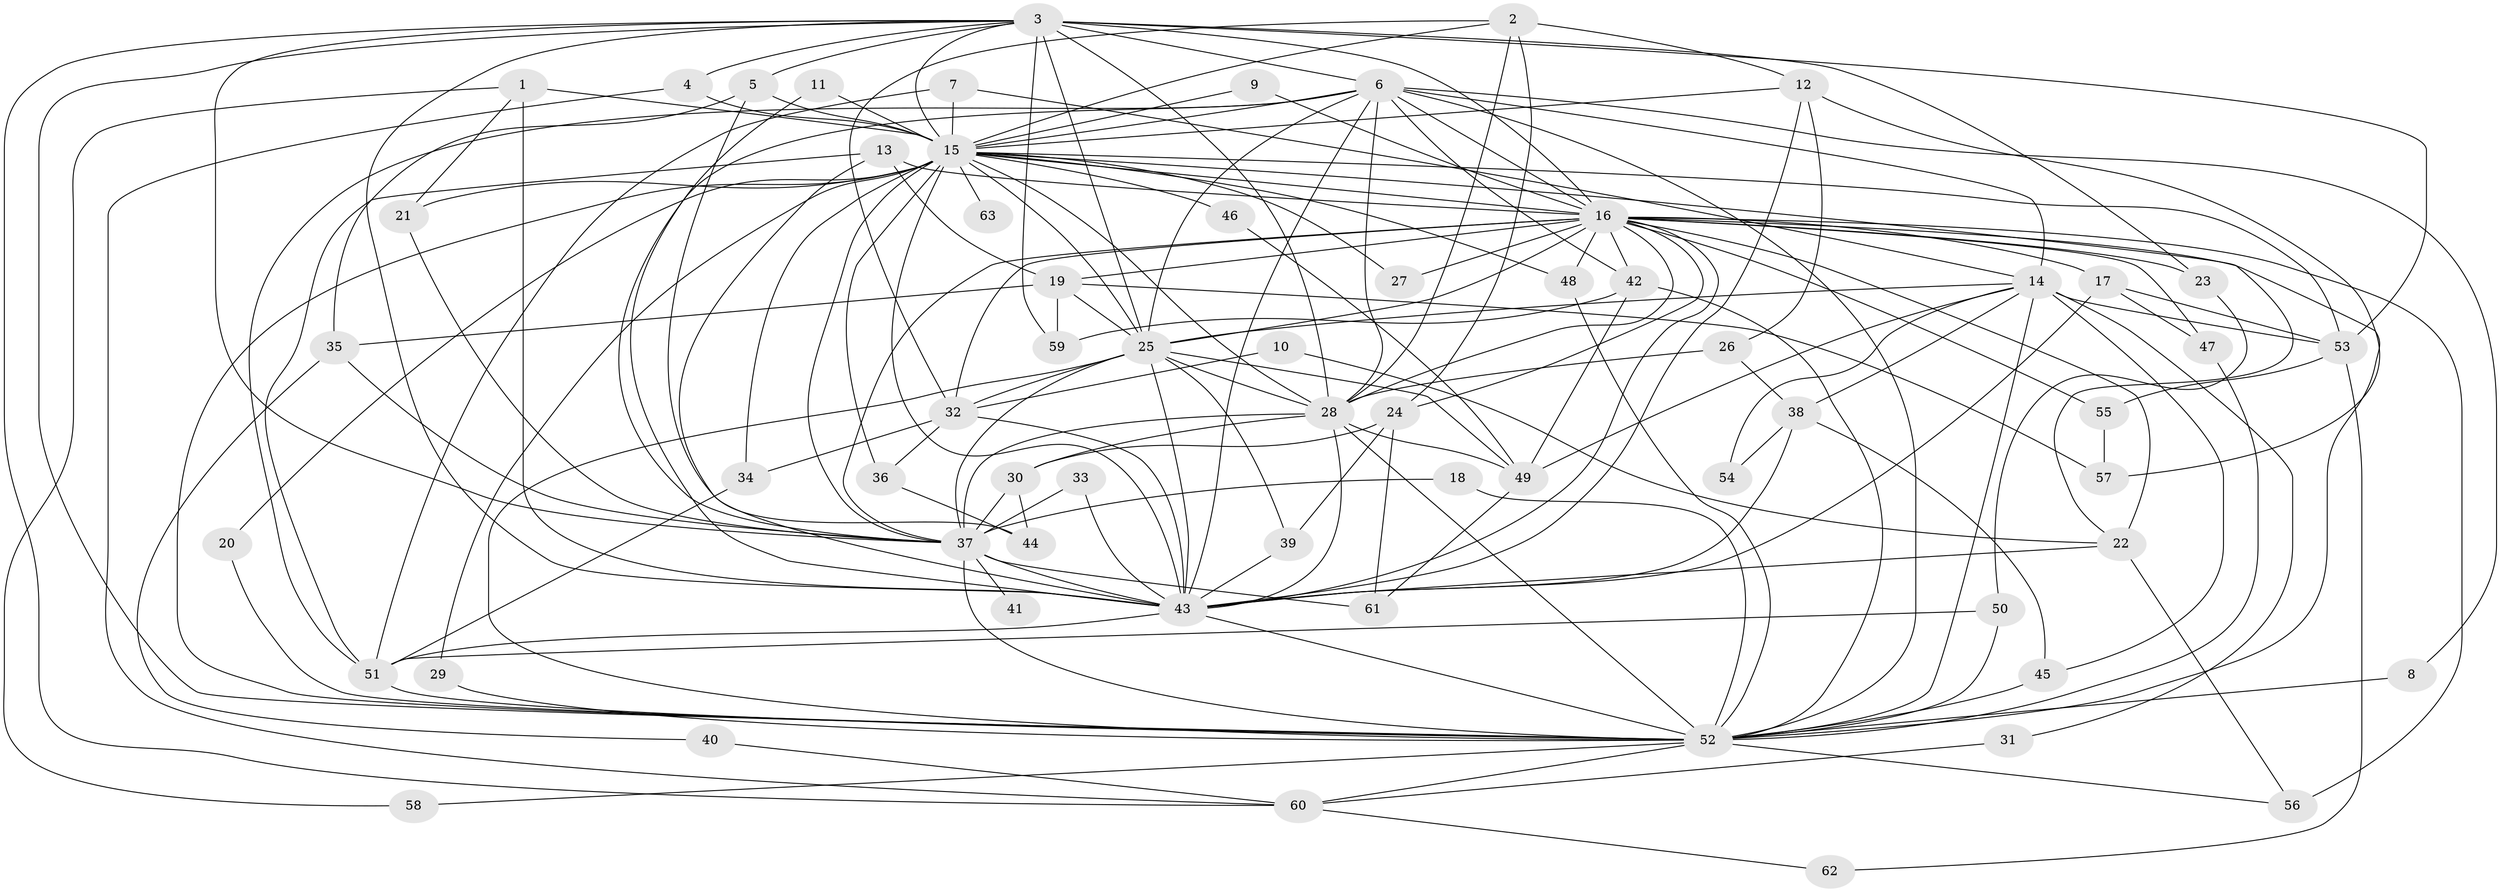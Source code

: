 // original degree distribution, {27: 0.007936507936507936, 21: 0.015873015873015872, 35: 0.007936507936507936, 28: 0.007936507936507936, 13: 0.007936507936507936, 20: 0.015873015873015872, 18: 0.007936507936507936, 19: 0.007936507936507936, 2: 0.5634920634920635, 6: 0.031746031746031744, 7: 0.015873015873015872, 5: 0.06349206349206349, 3: 0.1746031746031746, 10: 0.007936507936507936, 8: 0.007936507936507936, 4: 0.05555555555555555}
// Generated by graph-tools (version 1.1) at 2025/01/03/09/25 03:01:35]
// undirected, 63 vertices, 172 edges
graph export_dot {
graph [start="1"]
  node [color=gray90,style=filled];
  1;
  2;
  3;
  4;
  5;
  6;
  7;
  8;
  9;
  10;
  11;
  12;
  13;
  14;
  15;
  16;
  17;
  18;
  19;
  20;
  21;
  22;
  23;
  24;
  25;
  26;
  27;
  28;
  29;
  30;
  31;
  32;
  33;
  34;
  35;
  36;
  37;
  38;
  39;
  40;
  41;
  42;
  43;
  44;
  45;
  46;
  47;
  48;
  49;
  50;
  51;
  52;
  53;
  54;
  55;
  56;
  57;
  58;
  59;
  60;
  61;
  62;
  63;
  1 -- 15 [weight=1.0];
  1 -- 21 [weight=1.0];
  1 -- 43 [weight=3.0];
  1 -- 58 [weight=1.0];
  2 -- 12 [weight=1.0];
  2 -- 15 [weight=1.0];
  2 -- 24 [weight=1.0];
  2 -- 28 [weight=1.0];
  2 -- 32 [weight=1.0];
  3 -- 4 [weight=1.0];
  3 -- 5 [weight=1.0];
  3 -- 6 [weight=1.0];
  3 -- 15 [weight=1.0];
  3 -- 16 [weight=2.0];
  3 -- 23 [weight=1.0];
  3 -- 25 [weight=2.0];
  3 -- 28 [weight=1.0];
  3 -- 37 [weight=1.0];
  3 -- 43 [weight=2.0];
  3 -- 52 [weight=3.0];
  3 -- 53 [weight=3.0];
  3 -- 59 [weight=1.0];
  3 -- 60 [weight=1.0];
  4 -- 15 [weight=1.0];
  4 -- 60 [weight=1.0];
  5 -- 15 [weight=2.0];
  5 -- 35 [weight=1.0];
  5 -- 44 [weight=1.0];
  6 -- 8 [weight=1.0];
  6 -- 14 [weight=1.0];
  6 -- 15 [weight=1.0];
  6 -- 16 [weight=1.0];
  6 -- 25 [weight=1.0];
  6 -- 28 [weight=2.0];
  6 -- 37 [weight=1.0];
  6 -- 42 [weight=1.0];
  6 -- 43 [weight=2.0];
  6 -- 51 [weight=1.0];
  6 -- 52 [weight=1.0];
  7 -- 14 [weight=1.0];
  7 -- 15 [weight=1.0];
  7 -- 51 [weight=1.0];
  8 -- 52 [weight=2.0];
  9 -- 15 [weight=1.0];
  9 -- 16 [weight=1.0];
  10 -- 22 [weight=1.0];
  10 -- 32 [weight=1.0];
  11 -- 15 [weight=2.0];
  11 -- 43 [weight=1.0];
  12 -- 15 [weight=1.0];
  12 -- 26 [weight=1.0];
  12 -- 43 [weight=1.0];
  12 -- 57 [weight=1.0];
  13 -- 16 [weight=1.0];
  13 -- 19 [weight=1.0];
  13 -- 43 [weight=2.0];
  13 -- 51 [weight=1.0];
  14 -- 25 [weight=1.0];
  14 -- 31 [weight=1.0];
  14 -- 38 [weight=1.0];
  14 -- 45 [weight=1.0];
  14 -- 49 [weight=1.0];
  14 -- 52 [weight=1.0];
  14 -- 53 [weight=1.0];
  14 -- 54 [weight=1.0];
  15 -- 16 [weight=2.0];
  15 -- 20 [weight=1.0];
  15 -- 21 [weight=1.0];
  15 -- 22 [weight=1.0];
  15 -- 25 [weight=1.0];
  15 -- 27 [weight=1.0];
  15 -- 28 [weight=2.0];
  15 -- 29 [weight=1.0];
  15 -- 34 [weight=1.0];
  15 -- 36 [weight=1.0];
  15 -- 37 [weight=1.0];
  15 -- 43 [weight=3.0];
  15 -- 46 [weight=1.0];
  15 -- 48 [weight=2.0];
  15 -- 52 [weight=1.0];
  15 -- 53 [weight=1.0];
  15 -- 63 [weight=1.0];
  16 -- 17 [weight=1.0];
  16 -- 19 [weight=1.0];
  16 -- 22 [weight=1.0];
  16 -- 23 [weight=1.0];
  16 -- 24 [weight=1.0];
  16 -- 25 [weight=4.0];
  16 -- 27 [weight=1.0];
  16 -- 28 [weight=1.0];
  16 -- 32 [weight=1.0];
  16 -- 37 [weight=1.0];
  16 -- 42 [weight=1.0];
  16 -- 43 [weight=2.0];
  16 -- 47 [weight=1.0];
  16 -- 48 [weight=1.0];
  16 -- 52 [weight=1.0];
  16 -- 55 [weight=1.0];
  16 -- 56 [weight=1.0];
  17 -- 43 [weight=1.0];
  17 -- 47 [weight=1.0];
  17 -- 53 [weight=2.0];
  18 -- 37 [weight=1.0];
  18 -- 52 [weight=1.0];
  19 -- 25 [weight=1.0];
  19 -- 35 [weight=1.0];
  19 -- 57 [weight=1.0];
  19 -- 59 [weight=1.0];
  20 -- 52 [weight=1.0];
  21 -- 37 [weight=1.0];
  22 -- 43 [weight=1.0];
  22 -- 56 [weight=2.0];
  23 -- 50 [weight=1.0];
  24 -- 30 [weight=1.0];
  24 -- 39 [weight=1.0];
  24 -- 61 [weight=1.0];
  25 -- 28 [weight=2.0];
  25 -- 32 [weight=1.0];
  25 -- 37 [weight=1.0];
  25 -- 39 [weight=1.0];
  25 -- 43 [weight=3.0];
  25 -- 49 [weight=1.0];
  25 -- 52 [weight=1.0];
  26 -- 28 [weight=1.0];
  26 -- 38 [weight=1.0];
  28 -- 30 [weight=1.0];
  28 -- 37 [weight=2.0];
  28 -- 43 [weight=2.0];
  28 -- 49 [weight=2.0];
  28 -- 52 [weight=1.0];
  29 -- 52 [weight=1.0];
  30 -- 37 [weight=1.0];
  30 -- 44 [weight=1.0];
  31 -- 60 [weight=1.0];
  32 -- 34 [weight=1.0];
  32 -- 36 [weight=1.0];
  32 -- 43 [weight=1.0];
  33 -- 37 [weight=1.0];
  33 -- 43 [weight=1.0];
  34 -- 51 [weight=1.0];
  35 -- 37 [weight=1.0];
  35 -- 40 [weight=1.0];
  36 -- 44 [weight=1.0];
  37 -- 41 [weight=1.0];
  37 -- 43 [weight=4.0];
  37 -- 52 [weight=1.0];
  37 -- 61 [weight=1.0];
  38 -- 43 [weight=2.0];
  38 -- 45 [weight=1.0];
  38 -- 54 [weight=1.0];
  39 -- 43 [weight=2.0];
  40 -- 60 [weight=1.0];
  42 -- 49 [weight=1.0];
  42 -- 52 [weight=1.0];
  42 -- 59 [weight=1.0];
  43 -- 51 [weight=1.0];
  43 -- 52 [weight=2.0];
  45 -- 52 [weight=2.0];
  46 -- 49 [weight=1.0];
  47 -- 52 [weight=1.0];
  48 -- 52 [weight=1.0];
  49 -- 61 [weight=1.0];
  50 -- 51 [weight=1.0];
  50 -- 52 [weight=1.0];
  51 -- 52 [weight=1.0];
  52 -- 56 [weight=1.0];
  52 -- 58 [weight=1.0];
  52 -- 60 [weight=1.0];
  53 -- 55 [weight=1.0];
  53 -- 62 [weight=1.0];
  55 -- 57 [weight=1.0];
  60 -- 62 [weight=1.0];
}
